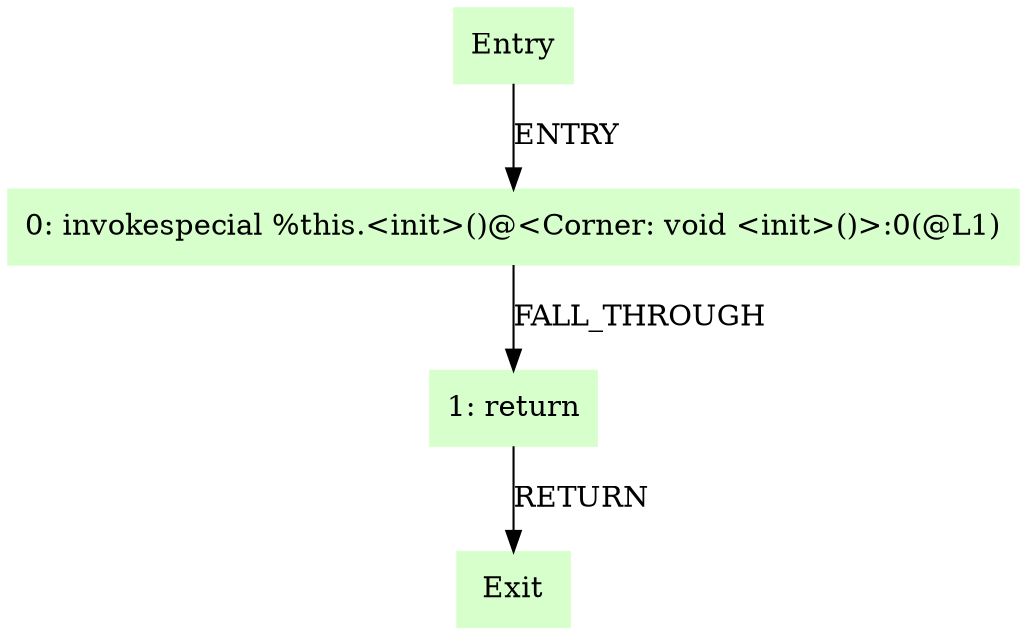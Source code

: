 digraph G {
  node [shape=box,style=filled,color=".3 .2 1.0"];
  "Entry";
  "0: invokespecial %this.<init>()@<Corner: void <init>()>:0(@L1)";
  "1: return";
  "Exit";
  "Entry" -> "0: invokespecial %this.<init>()@<Corner: void <init>()>:0(@L1)" [label="ENTRY"];
  "0: invokespecial %this.<init>()@<Corner: void <init>()>:0(@L1)" -> "1: return" [label="FALL_THROUGH"];
  "1: return" -> "Exit" [label="RETURN"];
}
